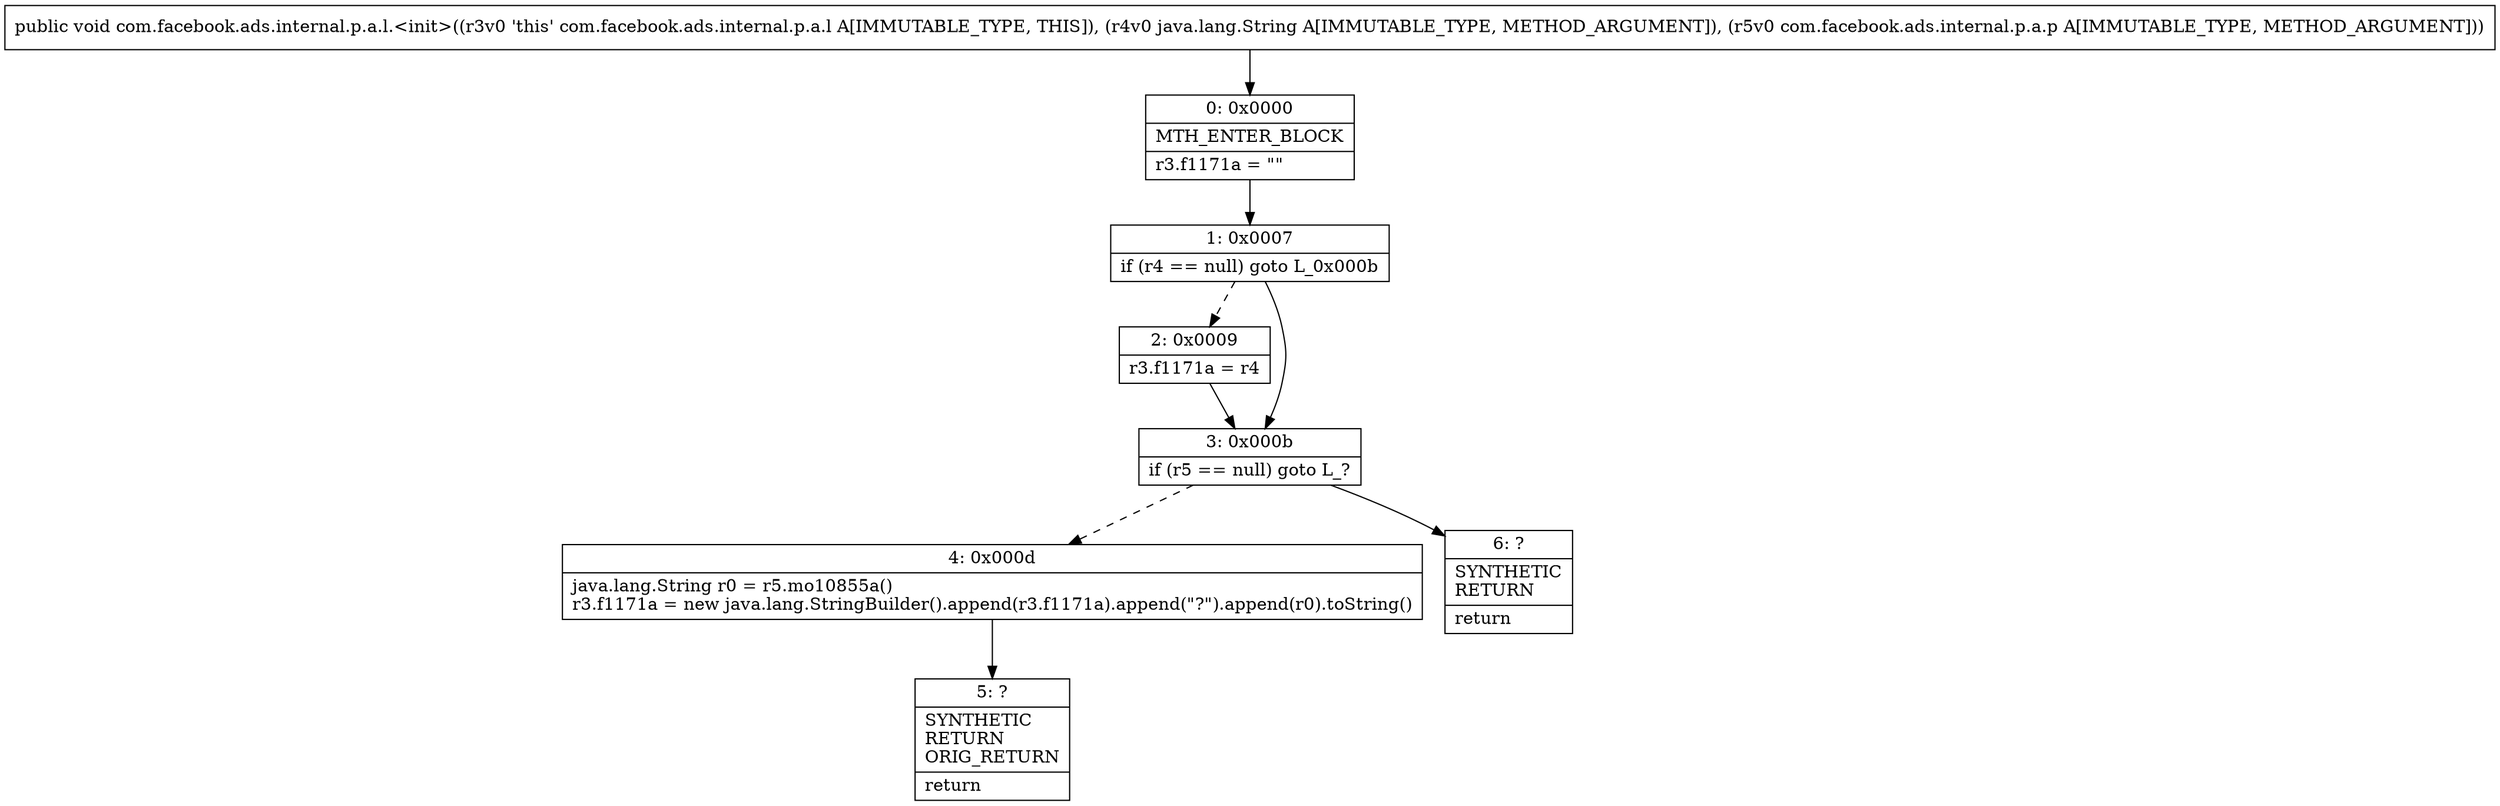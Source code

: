 digraph "CFG forcom.facebook.ads.internal.p.a.l.\<init\>(Ljava\/lang\/String;Lcom\/facebook\/ads\/internal\/p\/a\/p;)V" {
Node_0 [shape=record,label="{0\:\ 0x0000|MTH_ENTER_BLOCK\l|r3.f1171a = \"\"\l}"];
Node_1 [shape=record,label="{1\:\ 0x0007|if (r4 == null) goto L_0x000b\l}"];
Node_2 [shape=record,label="{2\:\ 0x0009|r3.f1171a = r4\l}"];
Node_3 [shape=record,label="{3\:\ 0x000b|if (r5 == null) goto L_?\l}"];
Node_4 [shape=record,label="{4\:\ 0x000d|java.lang.String r0 = r5.mo10855a()\lr3.f1171a = new java.lang.StringBuilder().append(r3.f1171a).append(\"?\").append(r0).toString()\l}"];
Node_5 [shape=record,label="{5\:\ ?|SYNTHETIC\lRETURN\lORIG_RETURN\l|return\l}"];
Node_6 [shape=record,label="{6\:\ ?|SYNTHETIC\lRETURN\l|return\l}"];
MethodNode[shape=record,label="{public void com.facebook.ads.internal.p.a.l.\<init\>((r3v0 'this' com.facebook.ads.internal.p.a.l A[IMMUTABLE_TYPE, THIS]), (r4v0 java.lang.String A[IMMUTABLE_TYPE, METHOD_ARGUMENT]), (r5v0 com.facebook.ads.internal.p.a.p A[IMMUTABLE_TYPE, METHOD_ARGUMENT])) }"];
MethodNode -> Node_0;
Node_0 -> Node_1;
Node_1 -> Node_2[style=dashed];
Node_1 -> Node_3;
Node_2 -> Node_3;
Node_3 -> Node_4[style=dashed];
Node_3 -> Node_6;
Node_4 -> Node_5;
}

